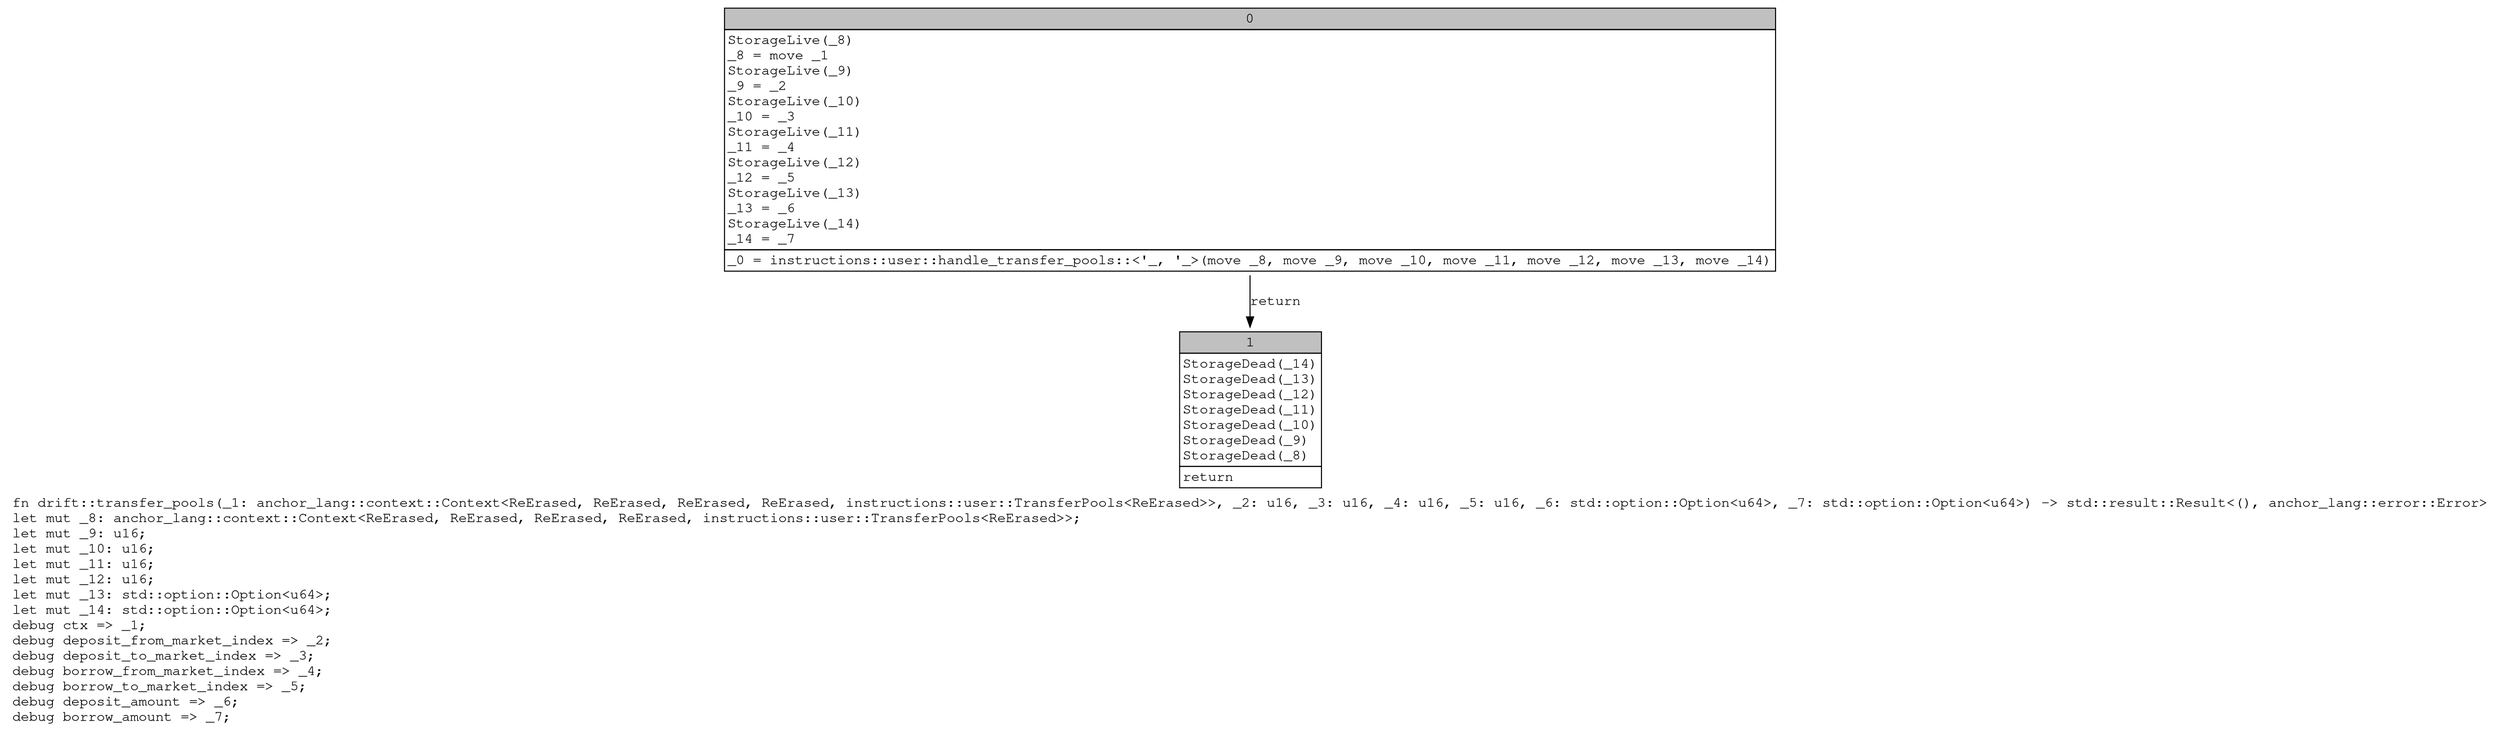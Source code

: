 digraph Mir_0_19806 {
    graph [fontname="Courier, monospace"];
    node [fontname="Courier, monospace"];
    edge [fontname="Courier, monospace"];
    label=<fn drift::transfer_pools(_1: anchor_lang::context::Context&lt;ReErased, ReErased, ReErased, ReErased, instructions::user::TransferPools&lt;ReErased&gt;&gt;, _2: u16, _3: u16, _4: u16, _5: u16, _6: std::option::Option&lt;u64&gt;, _7: std::option::Option&lt;u64&gt;) -&gt; std::result::Result&lt;(), anchor_lang::error::Error&gt;<br align="left"/>let mut _8: anchor_lang::context::Context&lt;ReErased, ReErased, ReErased, ReErased, instructions::user::TransferPools&lt;ReErased&gt;&gt;;<br align="left"/>let mut _9: u16;<br align="left"/>let mut _10: u16;<br align="left"/>let mut _11: u16;<br align="left"/>let mut _12: u16;<br align="left"/>let mut _13: std::option::Option&lt;u64&gt;;<br align="left"/>let mut _14: std::option::Option&lt;u64&gt;;<br align="left"/>debug ctx =&gt; _1;<br align="left"/>debug deposit_from_market_index =&gt; _2;<br align="left"/>debug deposit_to_market_index =&gt; _3;<br align="left"/>debug borrow_from_market_index =&gt; _4;<br align="left"/>debug borrow_to_market_index =&gt; _5;<br align="left"/>debug deposit_amount =&gt; _6;<br align="left"/>debug borrow_amount =&gt; _7;<br align="left"/>>;
    bb0__0_19806 [shape="none", label=<<table border="0" cellborder="1" cellspacing="0"><tr><td bgcolor="gray" align="center" colspan="1">0</td></tr><tr><td align="left" balign="left">StorageLive(_8)<br/>_8 = move _1<br/>StorageLive(_9)<br/>_9 = _2<br/>StorageLive(_10)<br/>_10 = _3<br/>StorageLive(_11)<br/>_11 = _4<br/>StorageLive(_12)<br/>_12 = _5<br/>StorageLive(_13)<br/>_13 = _6<br/>StorageLive(_14)<br/>_14 = _7<br/></td></tr><tr><td align="left">_0 = instructions::user::handle_transfer_pools::&lt;'_, '_&gt;(move _8, move _9, move _10, move _11, move _12, move _13, move _14)</td></tr></table>>];
    bb1__0_19806 [shape="none", label=<<table border="0" cellborder="1" cellspacing="0"><tr><td bgcolor="gray" align="center" colspan="1">1</td></tr><tr><td align="left" balign="left">StorageDead(_14)<br/>StorageDead(_13)<br/>StorageDead(_12)<br/>StorageDead(_11)<br/>StorageDead(_10)<br/>StorageDead(_9)<br/>StorageDead(_8)<br/></td></tr><tr><td align="left">return</td></tr></table>>];
    bb0__0_19806 -> bb1__0_19806 [label="return"];
}
